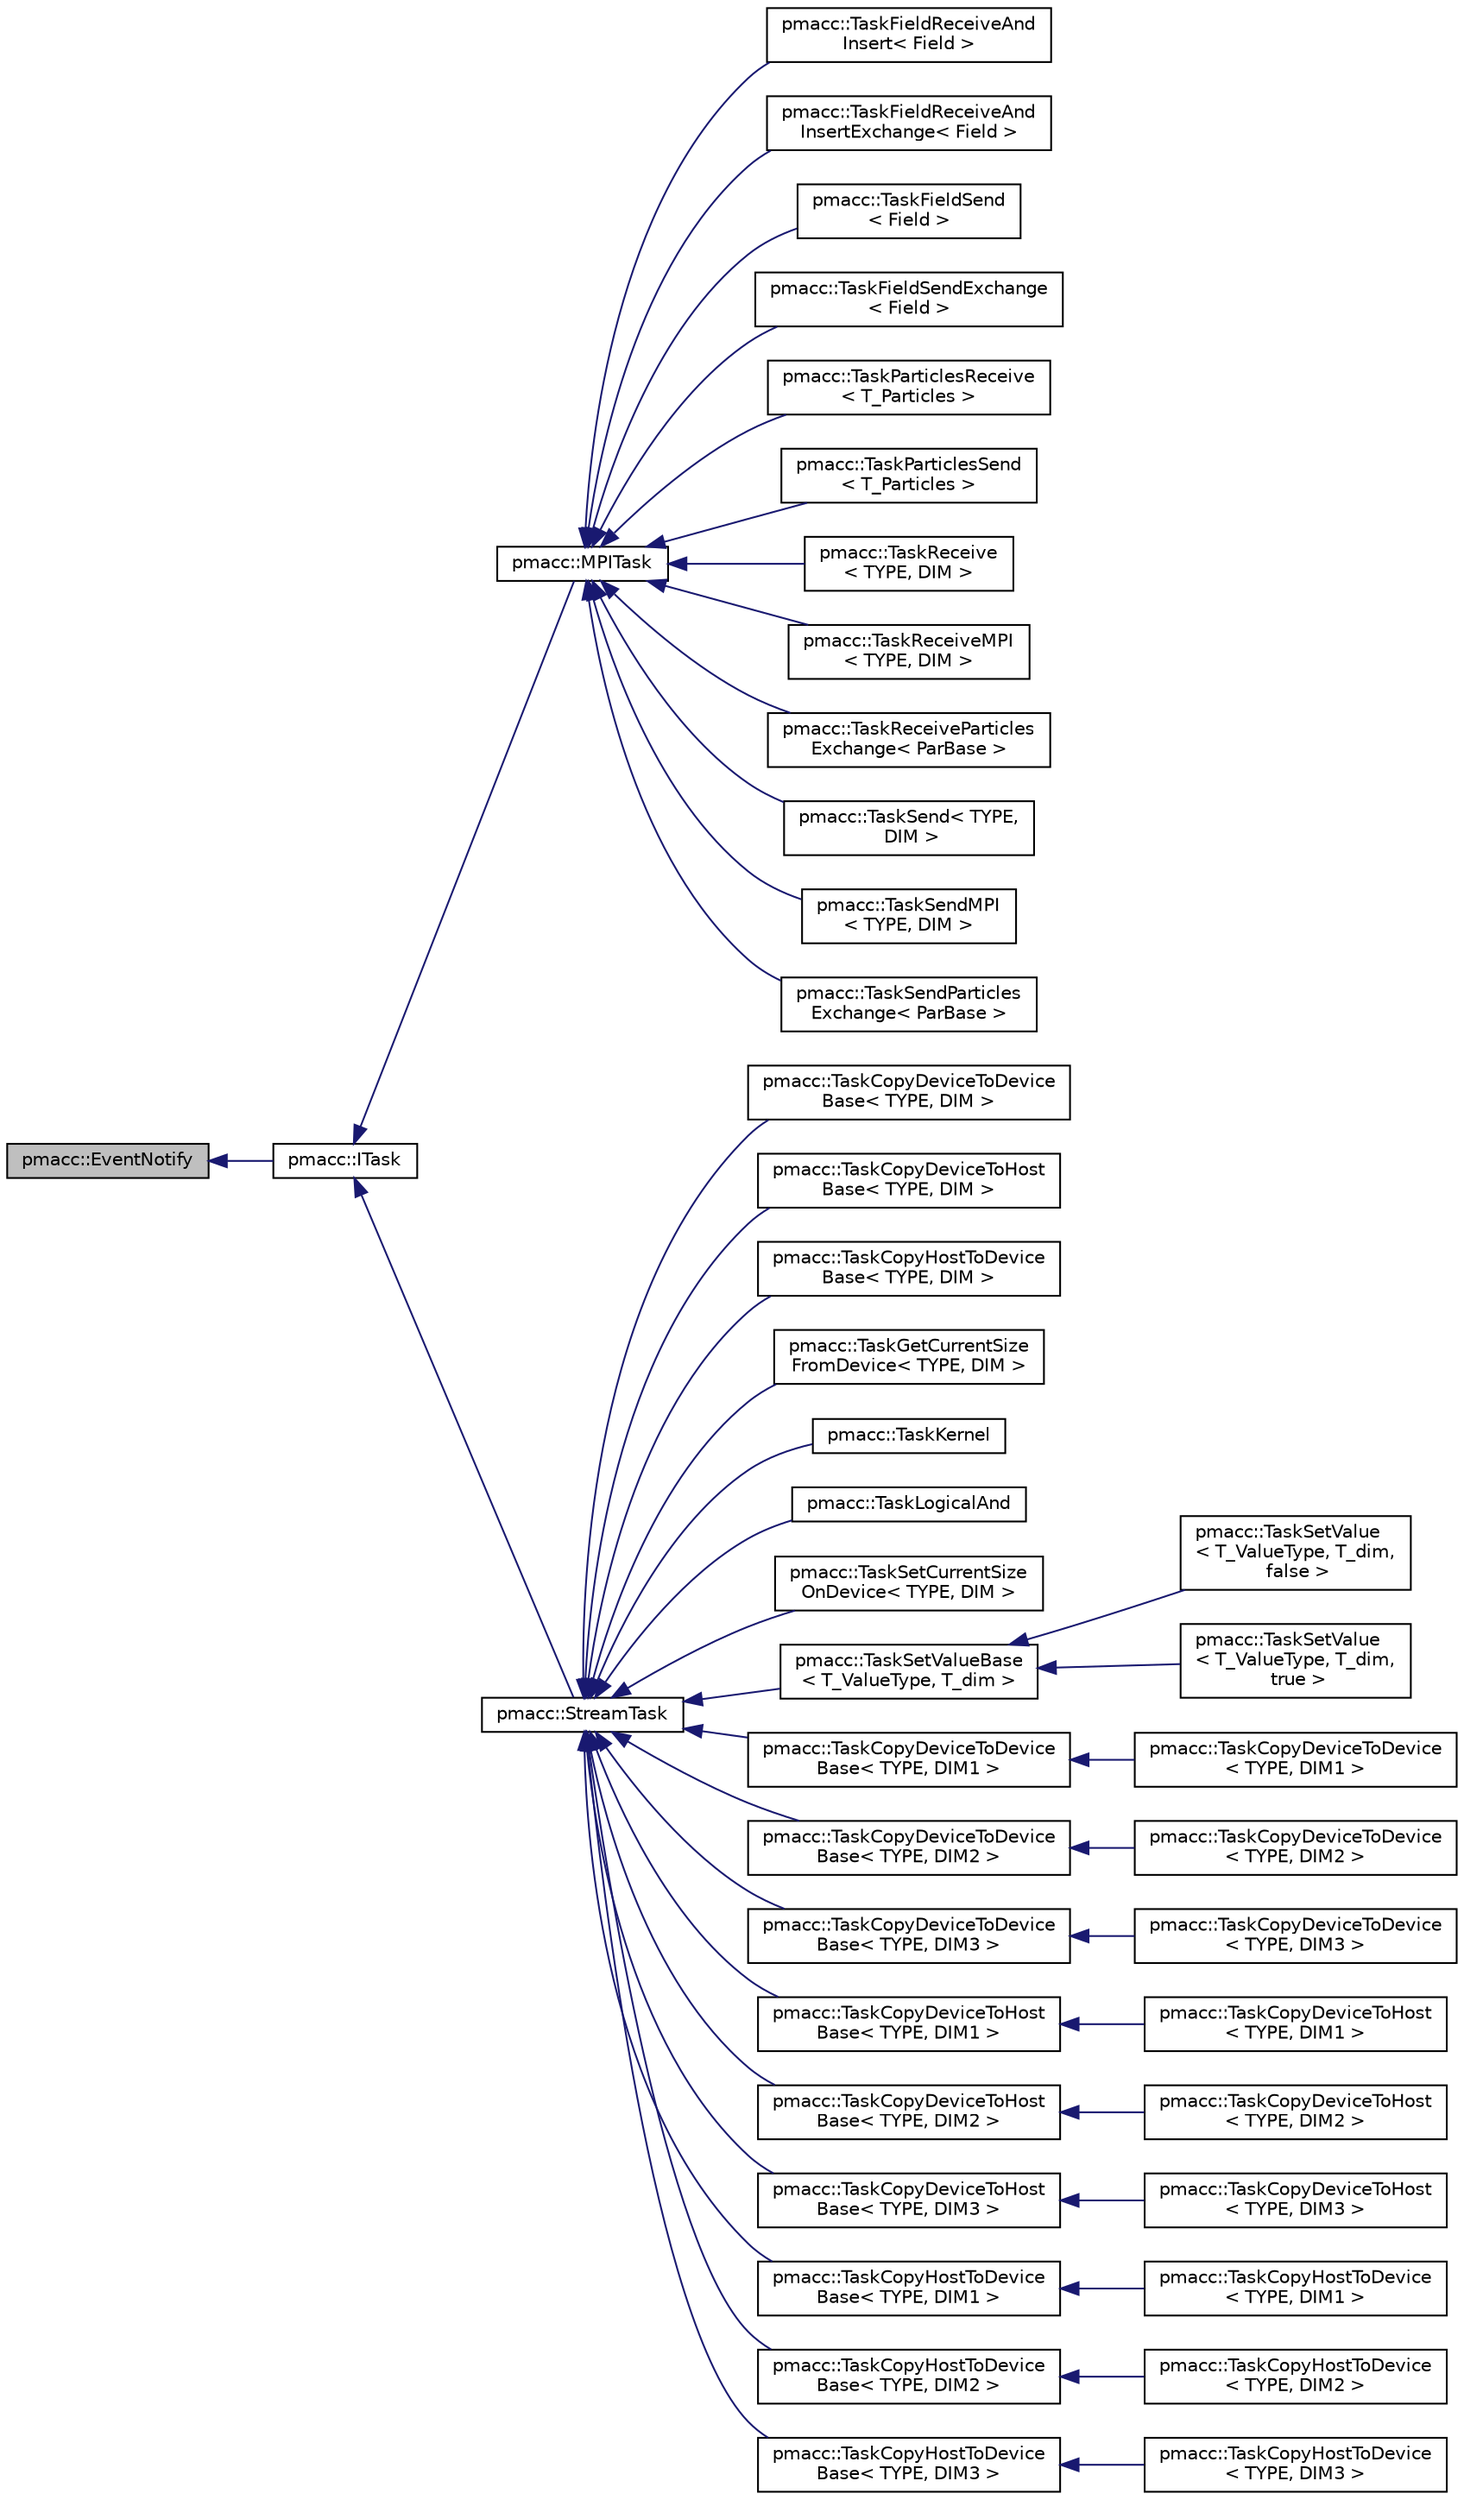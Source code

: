 digraph "pmacc::EventNotify"
{
 // LATEX_PDF_SIZE
  edge [fontname="Helvetica",fontsize="10",labelfontname="Helvetica",labelfontsize="10"];
  node [fontname="Helvetica",fontsize="10",shape=record];
  rankdir="LR";
  Node1 [label="pmacc::EventNotify",height=0.2,width=0.4,color="black", fillcolor="grey75", style="filled", fontcolor="black",tooltip="Implements an observable."];
  Node1 -> Node2 [dir="back",color="midnightblue",fontsize="10",style="solid",fontname="Helvetica"];
  Node2 [label="pmacc::ITask",height=0.2,width=0.4,color="black", fillcolor="white", style="filled",URL="$classpmacc_1_1_i_task.html",tooltip="Abstract base class for all tasks."];
  Node2 -> Node3 [dir="back",color="midnightblue",fontsize="10",style="solid",fontname="Helvetica"];
  Node3 [label="pmacc::MPITask",height=0.2,width=0.4,color="black", fillcolor="white", style="filled",URL="$classpmacc_1_1_m_p_i_task.html",tooltip="Abstract base class for all tasks which depend on MPI communication."];
  Node3 -> Node4 [dir="back",color="midnightblue",fontsize="10",style="solid",fontname="Helvetica"];
  Node4 [label="pmacc::TaskFieldReceiveAnd\lInsert\< Field \>",height=0.2,width=0.4,color="black", fillcolor="white", style="filled",URL="$classpmacc_1_1_task_field_receive_and_insert.html",tooltip=" "];
  Node3 -> Node5 [dir="back",color="midnightblue",fontsize="10",style="solid",fontname="Helvetica"];
  Node5 [label="pmacc::TaskFieldReceiveAnd\lInsertExchange\< Field \>",height=0.2,width=0.4,color="black", fillcolor="white", style="filled",URL="$classpmacc_1_1_task_field_receive_and_insert_exchange.html",tooltip=" "];
  Node3 -> Node6 [dir="back",color="midnightblue",fontsize="10",style="solid",fontname="Helvetica"];
  Node6 [label="pmacc::TaskFieldSend\l\< Field \>",height=0.2,width=0.4,color="black", fillcolor="white", style="filled",URL="$classpmacc_1_1_task_field_send.html",tooltip=" "];
  Node3 -> Node7 [dir="back",color="midnightblue",fontsize="10",style="solid",fontname="Helvetica"];
  Node7 [label="pmacc::TaskFieldSendExchange\l\< Field \>",height=0.2,width=0.4,color="black", fillcolor="white", style="filled",URL="$classpmacc_1_1_task_field_send_exchange.html",tooltip=" "];
  Node3 -> Node8 [dir="back",color="midnightblue",fontsize="10",style="solid",fontname="Helvetica"];
  Node8 [label="pmacc::TaskParticlesReceive\l\< T_Particles \>",height=0.2,width=0.4,color="black", fillcolor="white", style="filled",URL="$classpmacc_1_1_task_particles_receive.html",tooltip=" "];
  Node3 -> Node9 [dir="back",color="midnightblue",fontsize="10",style="solid",fontname="Helvetica"];
  Node9 [label="pmacc::TaskParticlesSend\l\< T_Particles \>",height=0.2,width=0.4,color="black", fillcolor="white", style="filled",URL="$classpmacc_1_1_task_particles_send.html",tooltip=" "];
  Node3 -> Node10 [dir="back",color="midnightblue",fontsize="10",style="solid",fontname="Helvetica"];
  Node10 [label="pmacc::TaskReceive\l\< TYPE, DIM \>",height=0.2,width=0.4,color="black", fillcolor="white", style="filled",URL="$classpmacc_1_1_task_receive.html",tooltip=" "];
  Node3 -> Node11 [dir="back",color="midnightblue",fontsize="10",style="solid",fontname="Helvetica"];
  Node11 [label="pmacc::TaskReceiveMPI\l\< TYPE, DIM \>",height=0.2,width=0.4,color="black", fillcolor="white", style="filled",URL="$classpmacc_1_1_task_receive_m_p_i.html",tooltip=" "];
  Node3 -> Node12 [dir="back",color="midnightblue",fontsize="10",style="solid",fontname="Helvetica"];
  Node12 [label="pmacc::TaskReceiveParticles\lExchange\< ParBase \>",height=0.2,width=0.4,color="black", fillcolor="white", style="filled",URL="$classpmacc_1_1_task_receive_particles_exchange.html",tooltip=" "];
  Node3 -> Node13 [dir="back",color="midnightblue",fontsize="10",style="solid",fontname="Helvetica"];
  Node13 [label="pmacc::TaskSend\< TYPE,\l DIM \>",height=0.2,width=0.4,color="black", fillcolor="white", style="filled",URL="$classpmacc_1_1_task_send.html",tooltip=" "];
  Node3 -> Node14 [dir="back",color="midnightblue",fontsize="10",style="solid",fontname="Helvetica"];
  Node14 [label="pmacc::TaskSendMPI\l\< TYPE, DIM \>",height=0.2,width=0.4,color="black", fillcolor="white", style="filled",URL="$classpmacc_1_1_task_send_m_p_i.html",tooltip=" "];
  Node3 -> Node15 [dir="back",color="midnightblue",fontsize="10",style="solid",fontname="Helvetica"];
  Node15 [label="pmacc::TaskSendParticles\lExchange\< ParBase \>",height=0.2,width=0.4,color="black", fillcolor="white", style="filled",URL="$classpmacc_1_1_task_send_particles_exchange.html",tooltip=" "];
  Node2 -> Node16 [dir="back",color="midnightblue",fontsize="10",style="solid",fontname="Helvetica"];
  Node16 [label="pmacc::StreamTask",height=0.2,width=0.4,color="black", fillcolor="white", style="filled",URL="$classpmacc_1_1_stream_task.html",tooltip="Abstract base class for all tasks which depend on cuda streams."];
  Node16 -> Node17 [dir="back",color="midnightblue",fontsize="10",style="solid",fontname="Helvetica"];
  Node17 [label="pmacc::TaskCopyDeviceToDevice\lBase\< TYPE, DIM \>",height=0.2,width=0.4,color="black", fillcolor="white", style="filled",URL="$classpmacc_1_1_task_copy_device_to_device_base.html",tooltip=" "];
  Node16 -> Node18 [dir="back",color="midnightblue",fontsize="10",style="solid",fontname="Helvetica"];
  Node18 [label="pmacc::TaskCopyDeviceToHost\lBase\< TYPE, DIM \>",height=0.2,width=0.4,color="black", fillcolor="white", style="filled",URL="$classpmacc_1_1_task_copy_device_to_host_base.html",tooltip=" "];
  Node16 -> Node19 [dir="back",color="midnightblue",fontsize="10",style="solid",fontname="Helvetica"];
  Node19 [label="pmacc::TaskCopyHostToDevice\lBase\< TYPE, DIM \>",height=0.2,width=0.4,color="black", fillcolor="white", style="filled",URL="$classpmacc_1_1_task_copy_host_to_device_base.html",tooltip=" "];
  Node16 -> Node20 [dir="back",color="midnightblue",fontsize="10",style="solid",fontname="Helvetica"];
  Node20 [label="pmacc::TaskGetCurrentSize\lFromDevice\< TYPE, DIM \>",height=0.2,width=0.4,color="black", fillcolor="white", style="filled",URL="$classpmacc_1_1_task_get_current_size_from_device.html",tooltip=" "];
  Node16 -> Node21 [dir="back",color="midnightblue",fontsize="10",style="solid",fontname="Helvetica"];
  Node21 [label="pmacc::TaskKernel",height=0.2,width=0.4,color="black", fillcolor="white", style="filled",URL="$classpmacc_1_1_task_kernel.html",tooltip=" "];
  Node16 -> Node22 [dir="back",color="midnightblue",fontsize="10",style="solid",fontname="Helvetica"];
  Node22 [label="pmacc::TaskLogicalAnd",height=0.2,width=0.4,color="black", fillcolor="white", style="filled",URL="$classpmacc_1_1_task_logical_and.html",tooltip="TaskLogicalAnd AND-connects tasks to a new single task."];
  Node16 -> Node23 [dir="back",color="midnightblue",fontsize="10",style="solid",fontname="Helvetica"];
  Node23 [label="pmacc::TaskSetCurrentSize\lOnDevice\< TYPE, DIM \>",height=0.2,width=0.4,color="black", fillcolor="white", style="filled",URL="$classpmacc_1_1_task_set_current_size_on_device.html",tooltip=" "];
  Node16 -> Node24 [dir="back",color="midnightblue",fontsize="10",style="solid",fontname="Helvetica"];
  Node24 [label="pmacc::TaskSetValueBase\l\< T_ValueType, T_dim \>",height=0.2,width=0.4,color="black", fillcolor="white", style="filled",URL="$classpmacc_1_1_task_set_value_base.html",tooltip=" "];
  Node24 -> Node25 [dir="back",color="midnightblue",fontsize="10",style="solid",fontname="Helvetica"];
  Node25 [label="pmacc::TaskSetValue\l\< T_ValueType, T_dim,\l false \>",height=0.2,width=0.4,color="black", fillcolor="white", style="filled",URL="$classpmacc_1_1_task_set_value_3_01_t___value_type_00_01_t__dim_00_01false_01_4.html",tooltip="implementation for big values (>256 byte)"];
  Node24 -> Node26 [dir="back",color="midnightblue",fontsize="10",style="solid",fontname="Helvetica"];
  Node26 [label="pmacc::TaskSetValue\l\< T_ValueType, T_dim,\l true \>",height=0.2,width=0.4,color="black", fillcolor="white", style="filled",URL="$classpmacc_1_1_task_set_value_3_01_t___value_type_00_01_t__dim_00_01true_01_4.html",tooltip="implementation for small values (<= 256byte)"];
  Node16 -> Node27 [dir="back",color="midnightblue",fontsize="10",style="solid",fontname="Helvetica"];
  Node27 [label="pmacc::TaskCopyDeviceToDevice\lBase\< TYPE, DIM1 \>",height=0.2,width=0.4,color="black", fillcolor="white", style="filled",URL="$classpmacc_1_1_task_copy_device_to_device_base.html",tooltip=" "];
  Node27 -> Node28 [dir="back",color="midnightblue",fontsize="10",style="solid",fontname="Helvetica"];
  Node28 [label="pmacc::TaskCopyDeviceToDevice\l\< TYPE, DIM1 \>",height=0.2,width=0.4,color="black", fillcolor="white", style="filled",URL="$classpmacc_1_1_task_copy_device_to_device_3_01_t_y_p_e_00_01_d_i_m1_01_4.html",tooltip=" "];
  Node16 -> Node29 [dir="back",color="midnightblue",fontsize="10",style="solid",fontname="Helvetica"];
  Node29 [label="pmacc::TaskCopyDeviceToDevice\lBase\< TYPE, DIM2 \>",height=0.2,width=0.4,color="black", fillcolor="white", style="filled",URL="$classpmacc_1_1_task_copy_device_to_device_base.html",tooltip=" "];
  Node29 -> Node30 [dir="back",color="midnightblue",fontsize="10",style="solid",fontname="Helvetica"];
  Node30 [label="pmacc::TaskCopyDeviceToDevice\l\< TYPE, DIM2 \>",height=0.2,width=0.4,color="black", fillcolor="white", style="filled",URL="$classpmacc_1_1_task_copy_device_to_device_3_01_t_y_p_e_00_01_d_i_m2_01_4.html",tooltip=" "];
  Node16 -> Node31 [dir="back",color="midnightblue",fontsize="10",style="solid",fontname="Helvetica"];
  Node31 [label="pmacc::TaskCopyDeviceToDevice\lBase\< TYPE, DIM3 \>",height=0.2,width=0.4,color="black", fillcolor="white", style="filled",URL="$classpmacc_1_1_task_copy_device_to_device_base.html",tooltip=" "];
  Node31 -> Node32 [dir="back",color="midnightblue",fontsize="10",style="solid",fontname="Helvetica"];
  Node32 [label="pmacc::TaskCopyDeviceToDevice\l\< TYPE, DIM3 \>",height=0.2,width=0.4,color="black", fillcolor="white", style="filled",URL="$classpmacc_1_1_task_copy_device_to_device_3_01_t_y_p_e_00_01_d_i_m3_01_4.html",tooltip=" "];
  Node16 -> Node33 [dir="back",color="midnightblue",fontsize="10",style="solid",fontname="Helvetica"];
  Node33 [label="pmacc::TaskCopyDeviceToHost\lBase\< TYPE, DIM1 \>",height=0.2,width=0.4,color="black", fillcolor="white", style="filled",URL="$classpmacc_1_1_task_copy_device_to_host_base.html",tooltip=" "];
  Node33 -> Node34 [dir="back",color="midnightblue",fontsize="10",style="solid",fontname="Helvetica"];
  Node34 [label="pmacc::TaskCopyDeviceToHost\l\< TYPE, DIM1 \>",height=0.2,width=0.4,color="black", fillcolor="white", style="filled",URL="$classpmacc_1_1_task_copy_device_to_host_3_01_t_y_p_e_00_01_d_i_m1_01_4.html",tooltip=" "];
  Node16 -> Node35 [dir="back",color="midnightblue",fontsize="10",style="solid",fontname="Helvetica"];
  Node35 [label="pmacc::TaskCopyDeviceToHost\lBase\< TYPE, DIM2 \>",height=0.2,width=0.4,color="black", fillcolor="white", style="filled",URL="$classpmacc_1_1_task_copy_device_to_host_base.html",tooltip=" "];
  Node35 -> Node36 [dir="back",color="midnightblue",fontsize="10",style="solid",fontname="Helvetica"];
  Node36 [label="pmacc::TaskCopyDeviceToHost\l\< TYPE, DIM2 \>",height=0.2,width=0.4,color="black", fillcolor="white", style="filled",URL="$classpmacc_1_1_task_copy_device_to_host_3_01_t_y_p_e_00_01_d_i_m2_01_4.html",tooltip=" "];
  Node16 -> Node37 [dir="back",color="midnightblue",fontsize="10",style="solid",fontname="Helvetica"];
  Node37 [label="pmacc::TaskCopyDeviceToHost\lBase\< TYPE, DIM3 \>",height=0.2,width=0.4,color="black", fillcolor="white", style="filled",URL="$classpmacc_1_1_task_copy_device_to_host_base.html",tooltip=" "];
  Node37 -> Node38 [dir="back",color="midnightblue",fontsize="10",style="solid",fontname="Helvetica"];
  Node38 [label="pmacc::TaskCopyDeviceToHost\l\< TYPE, DIM3 \>",height=0.2,width=0.4,color="black", fillcolor="white", style="filled",URL="$classpmacc_1_1_task_copy_device_to_host_3_01_t_y_p_e_00_01_d_i_m3_01_4.html",tooltip=" "];
  Node16 -> Node39 [dir="back",color="midnightblue",fontsize="10",style="solid",fontname="Helvetica"];
  Node39 [label="pmacc::TaskCopyHostToDevice\lBase\< TYPE, DIM1 \>",height=0.2,width=0.4,color="black", fillcolor="white", style="filled",URL="$classpmacc_1_1_task_copy_host_to_device_base.html",tooltip=" "];
  Node39 -> Node40 [dir="back",color="midnightblue",fontsize="10",style="solid",fontname="Helvetica"];
  Node40 [label="pmacc::TaskCopyHostToDevice\l\< TYPE, DIM1 \>",height=0.2,width=0.4,color="black", fillcolor="white", style="filled",URL="$classpmacc_1_1_task_copy_host_to_device_3_01_t_y_p_e_00_01_d_i_m1_01_4.html",tooltip=" "];
  Node16 -> Node41 [dir="back",color="midnightblue",fontsize="10",style="solid",fontname="Helvetica"];
  Node41 [label="pmacc::TaskCopyHostToDevice\lBase\< TYPE, DIM2 \>",height=0.2,width=0.4,color="black", fillcolor="white", style="filled",URL="$classpmacc_1_1_task_copy_host_to_device_base.html",tooltip=" "];
  Node41 -> Node42 [dir="back",color="midnightblue",fontsize="10",style="solid",fontname="Helvetica"];
  Node42 [label="pmacc::TaskCopyHostToDevice\l\< TYPE, DIM2 \>",height=0.2,width=0.4,color="black", fillcolor="white", style="filled",URL="$classpmacc_1_1_task_copy_host_to_device_3_01_t_y_p_e_00_01_d_i_m2_01_4.html",tooltip=" "];
  Node16 -> Node43 [dir="back",color="midnightblue",fontsize="10",style="solid",fontname="Helvetica"];
  Node43 [label="pmacc::TaskCopyHostToDevice\lBase\< TYPE, DIM3 \>",height=0.2,width=0.4,color="black", fillcolor="white", style="filled",URL="$classpmacc_1_1_task_copy_host_to_device_base.html",tooltip=" "];
  Node43 -> Node44 [dir="back",color="midnightblue",fontsize="10",style="solid",fontname="Helvetica"];
  Node44 [label="pmacc::TaskCopyHostToDevice\l\< TYPE, DIM3 \>",height=0.2,width=0.4,color="black", fillcolor="white", style="filled",URL="$classpmacc_1_1_task_copy_host_to_device_3_01_t_y_p_e_00_01_d_i_m3_01_4.html",tooltip=" "];
}
